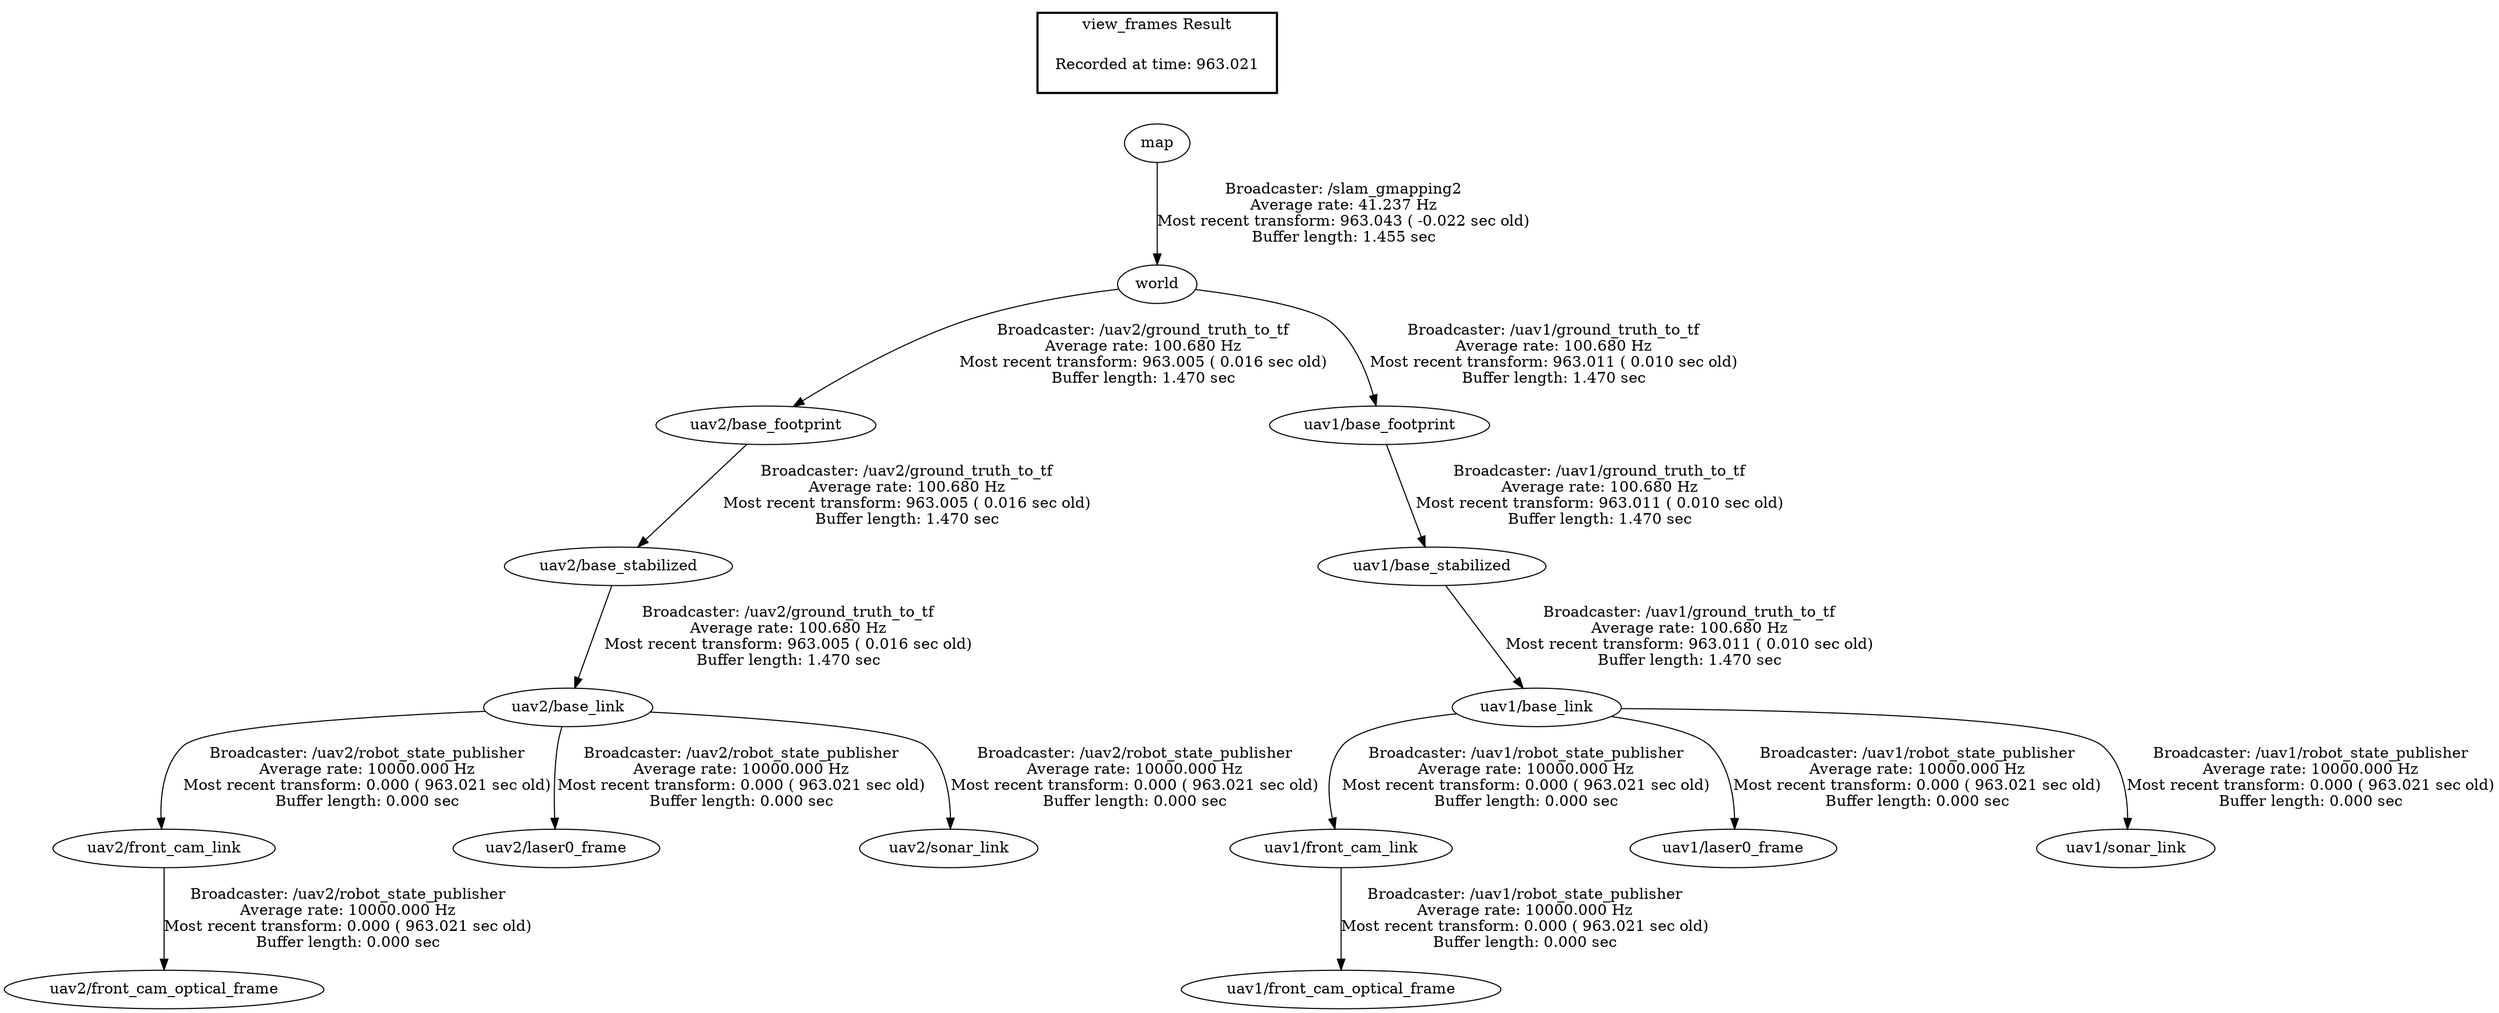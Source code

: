 digraph G {
"uav1/base_link" -> "uav1/front_cam_link"[label="Broadcaster: /uav1/robot_state_publisher\nAverage rate: 10000.000 Hz\nMost recent transform: 0.000 ( 963.021 sec old)\nBuffer length: 0.000 sec\n"];
"uav1/base_stabilized" -> "uav1/base_link"[label="Broadcaster: /uav1/ground_truth_to_tf\nAverage rate: 100.680 Hz\nMost recent transform: 963.011 ( 0.010 sec old)\nBuffer length: 1.470 sec\n"];
"uav1/front_cam_link" -> "uav1/front_cam_optical_frame"[label="Broadcaster: /uav1/robot_state_publisher\nAverage rate: 10000.000 Hz\nMost recent transform: 0.000 ( 963.021 sec old)\nBuffer length: 0.000 sec\n"];
"uav1/base_link" -> "uav1/laser0_frame"[label="Broadcaster: /uav1/robot_state_publisher\nAverage rate: 10000.000 Hz\nMost recent transform: 0.000 ( 963.021 sec old)\nBuffer length: 0.000 sec\n"];
"uav1/base_link" -> "uav1/sonar_link"[label="Broadcaster: /uav1/robot_state_publisher\nAverage rate: 10000.000 Hz\nMost recent transform: 0.000 ( 963.021 sec old)\nBuffer length: 0.000 sec\n"];
"uav2/base_link" -> "uav2/front_cam_link"[label="Broadcaster: /uav2/robot_state_publisher\nAverage rate: 10000.000 Hz\nMost recent transform: 0.000 ( 963.021 sec old)\nBuffer length: 0.000 sec\n"];
"uav2/base_stabilized" -> "uav2/base_link"[label="Broadcaster: /uav2/ground_truth_to_tf\nAverage rate: 100.680 Hz\nMost recent transform: 963.005 ( 0.016 sec old)\nBuffer length: 1.470 sec\n"];
"uav2/front_cam_link" -> "uav2/front_cam_optical_frame"[label="Broadcaster: /uav2/robot_state_publisher\nAverage rate: 10000.000 Hz\nMost recent transform: 0.000 ( 963.021 sec old)\nBuffer length: 0.000 sec\n"];
"uav2/base_link" -> "uav2/laser0_frame"[label="Broadcaster: /uav2/robot_state_publisher\nAverage rate: 10000.000 Hz\nMost recent transform: 0.000 ( 963.021 sec old)\nBuffer length: 0.000 sec\n"];
"uav2/base_link" -> "uav2/sonar_link"[label="Broadcaster: /uav2/robot_state_publisher\nAverage rate: 10000.000 Hz\nMost recent transform: 0.000 ( 963.021 sec old)\nBuffer length: 0.000 sec\n"];
"world" -> "uav2/base_footprint"[label="Broadcaster: /uav2/ground_truth_to_tf\nAverage rate: 100.680 Hz\nMost recent transform: 963.005 ( 0.016 sec old)\nBuffer length: 1.470 sec\n"];
"map" -> "world"[label="Broadcaster: /slam_gmapping2\nAverage rate: 41.237 Hz\nMost recent transform: 963.043 ( -0.022 sec old)\nBuffer length: 1.455 sec\n"];
"uav2/base_footprint" -> "uav2/base_stabilized"[label="Broadcaster: /uav2/ground_truth_to_tf\nAverage rate: 100.680 Hz\nMost recent transform: 963.005 ( 0.016 sec old)\nBuffer length: 1.470 sec\n"];
"world" -> "uav1/base_footprint"[label="Broadcaster: /uav1/ground_truth_to_tf\nAverage rate: 100.680 Hz\nMost recent transform: 963.011 ( 0.010 sec old)\nBuffer length: 1.470 sec\n"];
"uav1/base_footprint" -> "uav1/base_stabilized"[label="Broadcaster: /uav1/ground_truth_to_tf\nAverage rate: 100.680 Hz\nMost recent transform: 963.011 ( 0.010 sec old)\nBuffer length: 1.470 sec\n"];
edge [style=invis];
 subgraph cluster_legend { style=bold; color=black; label ="view_frames Result";
"Recorded at time: 963.021"[ shape=plaintext ] ;
 }->"map";
}